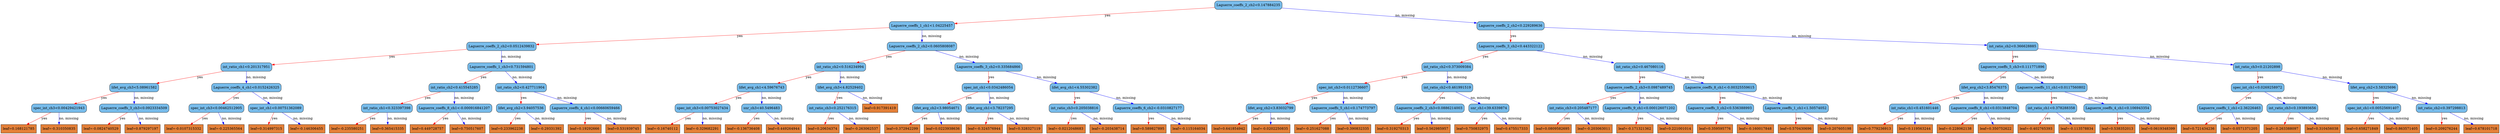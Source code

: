 digraph {
	graph [bb="0,0,8415.8,567",
		rankdir=TB
	];
	node [label="\N"];
	0	[fillcolor="#78bceb",
		height=0.5,
		label="Laguerre_coeffs_2_ch2<0.147884235",
		pos="4407.9,549",
		shape=box,
		style="filled, rounded",
		width=3.1076];
	1	[fillcolor="#78bceb",
		height=0.5,
		label="Laguerre_coeffs_1_ch1<1.04225457",
		pos="3038.9,460.5",
		shape=box,
		style="filled, rounded",
		width=3.0139];
	0 -> 1	[color="#FF0000",
		label=yes,
		lp="3855.9,504.75",
		pos="e,3147.6,468.37 4295.6,540.9 4040.8,524.81 3421.1,485.65 3159.1,469.09"];
	2	[fillcolor="#78bceb",
		height=0.5,
		label="Laguerre_coeffs_2_ch2<0.229289636",
		pos="5118.9,460.5",
		shape=box,
		style="filled, rounded",
		width=3.1076];
	0 -> 2	[color="#0000FF",
		label="no, missing",
		lp="4859.8,504.75",
		pos="e,5006.6,475.16 4520.1,534.34 4649.6,518.6 4861.6,492.8 4995.5,476.51"];
	3	[fillcolor="#78bceb",
		height=0.5,
		label="Laguerre_coeffs_2_ch2<0.0512439832",
		pos="1592.9,372",
		shape=box,
		style="filled, rounded",
		width=3.2014];
	1 -> 3	[color="#FF0000",
		label=yes,
		lp="2454.9,416.25",
		pos="e,1708.5,379.92 2929.9,452.98 2667.2,437.27 2000.2,397.37 1719.9,380.6"];
	4	[fillcolor="#78bceb",
		height=0.5,
		label="Laguerre_coeffs_2_ch2<0.0605808087",
		pos="3038.9,372",
		shape=box,
		style="filled, rounded",
		width=3.2014];
	1 -> 4	[color="#0000FF",
		label="no, missing",
		lp="3070.8,416.25",
		pos="e,3038.9,390.35 3038.9,442.41 3038.9,430.76 3038.9,415.05 3038.9,401.52"];
	5	[fillcolor="#78bceb",
		height=0.5,
		label="Laguerre_coeffs_3_ch2<0.443322122",
		pos="5118.9,372",
		shape=box,
		style="filled, rounded",
		width=3.1076];
	2 -> 5	[color="#FF0000",
		label=yes,
		lp="5127.9,416.25",
		pos="e,5118.9,390.35 5118.9,442.41 5118.9,430.76 5118.9,415.05 5118.9,401.52"];
	6	[fillcolor="#78bceb",
		height=0.5,
		label="int_ratio_ch2<0.366628885",
		pos="6732.9,372",
		shape=box,
		style="filled, rounded",
		width=2.3264];
	2 -> 6	[color="#0000FF",
		label="no, missing",
		lp="6102.8,416.25",
		pos="e,6648.6,377.51 5231.1,453.49 5532.5,437.33 6356,393.2 6637.3,378.12"];
	7	[fillcolor="#78bceb",
		height=0.5,
		label="int_ratio_ch1<0.201317951",
		pos="768.88,283.5",
		shape=box,
		style="filled, rounded",
		width=2.3264];
	3 -> 7	[color="#FF0000",
		label=yes,
		lp="1263.9,327.75",
		pos="e,852.9,293.32 1477.4,358.88 1313.4,341.67 1016.1,310.45 864.04,294.49"];
	8	[fillcolor="#78bceb",
		height=0.5,
		label="Laguerre_coeffs_1_ch3<0.731594801",
		pos="1592.9,283.5",
		shape=box,
		style="filled, rounded",
		width=3.1076];
	3 -> 8	[color="#0000FF",
		label="no, missing",
		lp="1624.8,327.75",
		pos="e,1592.9,301.85 1592.9,353.91 1592.9,342.26 1592.9,326.55 1592.9,313.02"];
	9	[fillcolor="#78bceb",
		height=0.5,
		label="int_ratio_ch2<0.516234994",
		pos="2813.9,283.5",
		shape=box,
		style="filled, rounded",
		width=2.3264];
	4 -> 9	[color="#FF0000",
		label=yes,
		lp="2955.9,327.75",
		pos="e,2859.1,301.87 2993.6,353.6 2957.8,339.85 2907.7,320.58 2869.5,305.89"];
	10	[fillcolor="#78bceb",
		height=0.5,
		label="Laguerre_coeffs_3_ch2<0.335684866",
		pos="3214.9,283.5",
		shape=box,
		style="filled, rounded",
		width=3.1076];
	4 -> 10	[color="#0000FF",
		label="no, missing",
		lp="3174.8,327.75",
		pos="e,3179.4,301.91 3074.1,353.7 3101.4,340.25 3139.6,321.49 3169.3,306.89"];
	15	[fillcolor="#78bceb",
		height=0.5,
		label="lifet_avg_ch3<5.08961582",
		pos="458.88,195",
		shape=box,
		style="filled, rounded",
		width=2.2639];
	7 -> 15	[color="#FF0000",
		label=yes,
		lp="650.88,239.25",
		pos="e,521.4,213.45 706.51,265.1 656.25,251.07 585.46,231.32 532.43,216.53"];
	16	[fillcolor="#78bceb",
		height=0.5,
		label="Laguerre_coeffs_4_ch1<0.0152426325",
		pos="768.88,195",
		shape=box,
		style="filled, rounded",
		width=3.2014];
	7 -> 16	[color="#0000FF",
		label="no, missing",
		lp="800.75,239.25",
		pos="e,768.88,213.35 768.88,265.41 768.88,253.76 768.88,238.05 768.88,224.52"];
	17	[fillcolor="#78bceb",
		height=0.5,
		label="int_ratio_ch2<0.415545285",
		pos="1525.9,195",
		shape=box,
		style="filled, rounded",
		width=2.3264];
	8 -> 17	[color="#FF0000",
		label=yes,
		lp="1574.9,239.25",
		pos="e,1539.3,213.35 1579.6,265.41 1570.1,253.05 1557,236.13 1546.1,222.08"];
	18	[fillcolor="#78bceb",
		height=0.5,
		label="int_ratio_ch2<0.427711904",
		pos="1749.9,195",
		shape=box,
		style="filled, rounded",
		width=2.3264];
	8 -> 18	[color="#0000FF",
		label="no, missing",
		lp="1717.8,239.25",
		pos="e,1718.3,213.41 1624.3,265.2 1648.4,251.93 1681.9,233.48 1708.2,218.96"];
	31	[fillcolor="#78bceb",
		height=0.5,
		label="spec_int_ch3<0.00429421943",
		pos="193.88,106.5",
		shape=box,
		style="filled, rounded",
		width=2.5035];
	15 -> 31	[color="#FF0000",
		label=yes,
		lp="359.88,150.75",
		pos="e,247.1,124.87 405.57,176.6 362.98,162.7 303.15,143.17 257.96,128.42"];
	32	[fillcolor="#78bceb",
		height=0.5,
		label="Laguerre_coeffs_3_ch3<0.0923334509",
		pos="458.88,106.5",
		shape=box,
		style="filled, rounded",
		width=3.2014];
	15 -> 32	[color="#0000FF",
		label="no, missing",
		lp="490.75,150.75",
		pos="e,458.88,124.85 458.88,176.91 458.88,165.26 458.88,149.55 458.88,136.02"];
	33	[fillcolor="#78bceb",
		height=0.5,
		label="spec_int_ch3<0.00462512905",
		pos="708.88,106.5",
		shape=box,
		style="filled, rounded",
		width=2.5035];
	16 -> 33	[color="#FF0000",
		label=yes,
		lp="753.88,150.75",
		pos="e,720.91,124.85 757.02,176.91 748.53,164.67 736.93,147.95 727.25,133.99"];
	34	[fillcolor="#78bceb",
		height=0.5,
		label="spec_int_ch1<0.00751362089",
		pos="906.88,106.5",
		shape=box,
		style="filled, rounded",
		width=2.5035];
	16 -> 34	[color="#0000FF",
		label="no, missing",
		lp="882.75,150.75",
		pos="e,879.33,124.77 796.47,176.7 817.53,163.5 846.76,145.18 869.85,130.71"];
	63	[fillcolor="#e48038",
		height=0.5,
		label="leaf=0.168121785",
		pos="57.875,18",
		shape=box,
		style=filled,
		width=1.6076];
	31 -> 63	[color="#FF0000",
		label=yes,
		lp="147.88,62.25",
		pos="e,85.023,36.267 166.68,88.203 146.02,75.062 117.38,56.846 94.67,42.403"];
	64	[fillcolor="#e48038",
		height=0.5,
		label="leaf=-0.310350835",
		pos="193.88,18",
		shape=box,
		style=filled,
		width=1.6701];
	31 -> 64	[color="#0000FF",
		label="no, missing",
		lp="225.75,62.25",
		pos="e,193.88,36.35 193.88,88.41 193.88,76.758 193.88,61.047 193.88,47.519"];
	65	[fillcolor="#e48038",
		height=0.5,
		label="leaf=-0.0824740529",
		pos="335.88,18",
		shape=box,
		style=filled,
		width=1.7639];
	32 -> 65	[color="#FF0000",
		label=yes,
		lp="417.88,62.25",
		pos="e,360.43,36.267 434.28,88.203 415.76,75.179 390.16,57.173 369.71,42.792"];
	66	[fillcolor="#e48038",
		height=0.5,
		label="leaf=0.879297197",
		pos="474.88,18",
		shape=box,
		style=filled,
		width=1.6076];
	32 -> 66	[color="#0000FF",
		label="no, missing",
		lp="500.75,62.25",
		pos="e,471.67,36.35 462.04,88.41 464.19,76.758 467.1,61.047 469.6,47.519"];
	67	[fillcolor="#e48038",
		height=0.5,
		label="leaf=-0.0107315332",
		pos="613.88,18",
		shape=box,
		style=filled,
		width=1.7639];
	33 -> 67	[color="#FF0000",
		label=yes,
		lp="679.88,62.25",
		pos="e,632.93,36.35 690.11,88.41 676.14,75.698 656.88,58.157 641.21,43.889"];
	68	[fillcolor="#e48038",
		height=0.5,
		label="leaf=-0.225365564",
		pos="755.88,18",
		shape=box,
		style=filled,
		width=1.6701];
	33 -> 68	[color="#0000FF",
		label="no, missing",
		lp="768.75,62.25",
		pos="e,746.45,36.35 718.16,88.41 724.68,76.405 733.55,60.091 741.04,46.295"];
	69	[fillcolor="#e48038",
		height=0.5,
		label="leaf=0.314997315",
		pos="891.88,18",
		shape=box,
		style=filled,
		width=1.6076];
	34 -> 69	[color="#FF0000",
		label=yes,
		lp="909.88,62.25",
		pos="e,894.88,36.35 903.91,88.41 901.89,76.758 899.17,61.047 896.82,47.519"];
	70	[fillcolor="#e48038",
		height=0.5,
		label="leaf=-0.146306455",
		pos="1027.9,18",
		shape=box,
		style=filled,
		width=1.6701];
	34 -> 70	[color="#0000FF",
		label="no, missing",
		lp="1010.8,62.25",
		pos="e,1003.7,36.267 931.07,88.203 949.29,75.179 974.48,57.173 994.59,42.792"];
	35	[fillcolor="#78bceb",
		height=0.5,
		label="int_ratio_ch1<0.323397398",
		pos="1299.9,106.5",
		shape=box,
		style="filled, rounded",
		width=2.3264];
	17 -> 35	[color="#FF0000",
		label=yes,
		lp="1442.9,150.75",
		pos="e,1345.3,124.87 1480.4,176.6 1444.5,162.85 1394.1,143.58 1355.8,128.89"];
	36	[fillcolor="#78bceb",
		height=0.5,
		label="Laguerre_coeffs_8_ch1<-0.000916841207",
		pos="1525.9,106.5",
		shape=box,
		style="filled, rounded",
		width=3.4514];
	17 -> 36	[color="#0000FF",
		label="no, missing",
		lp="1557.8,150.75",
		pos="e,1525.9,124.85 1525.9,176.91 1525.9,165.26 1525.9,149.55 1525.9,136.02"];
	37	[fillcolor="#78bceb",
		height=0.5,
		label="lifet_avg_ch2<3.94057536",
		pos="1749.9,106.5",
		shape=box,
		style="filled, rounded",
		width=2.2639];
	18 -> 37	[color="#FF0000",
		label=yes,
		lp="1758.9,150.75",
		pos="e,1749.9,124.85 1749.9,176.91 1749.9,165.26 1749.9,149.55 1749.9,136.02"];
	38	[fillcolor="#78bceb",
		height=0.5,
		label="Laguerre_coeffs_4_ch1<0.00660659466",
		pos="1967.9,106.5",
		shape=box,
		style="filled, rounded",
		width=3.2951];
	18 -> 38	[color="#0000FF",
		label="no, missing",
		lp="1910.8,150.75",
		pos="e,1924.1,124.87 1793.7,176.6 1828.2,162.9 1876.5,143.75 1913.5,129.08"];
	71	[fillcolor="#e48038",
		height=0.5,
		label="leaf=-0.235580251",
		pos="1165.9,18",
		shape=box,
		style=filled,
		width=1.6701];
	35 -> 71	[color="#FF0000",
		label=yes,
		lp="1254.9,62.25",
		pos="e,1192.6,36.267 1273.1,88.203 1252.7,75.062 1224.5,56.846 1202.1,42.403"];
	72	[fillcolor="#e48038",
		height=0.5,
		label="leaf=0.365415335",
		pos="1301.9,18",
		shape=box,
		style=filled,
		width=1.6076];
	35 -> 72	[color="#0000FF",
		label="no, missing",
		lp="1333.8,62.25",
		pos="e,1301.5,36.35 1300.3,88.41 1300.5,76.758 1300.9,61.047 1301.2,47.519"];
	73	[fillcolor="#e48038",
		height=0.5,
		label="leaf=0.449728757",
		pos="1435.9,18",
		shape=box,
		style=filled,
		width=1.6076];
	36 -> 73	[color="#FF0000",
		label=yes,
		lp="1498.9,62.25",
		pos="e,1453.9,36.35 1508.1,88.41 1495,75.816 1477,58.481 1462.2,44.286"];
	74	[fillcolor="#e48038",
		height=0.5,
		label="leaf=0.750517607",
		pos="1569.9,18",
		shape=box,
		style=filled,
		width=1.6076];
	36 -> 74	[color="#0000FF",
		label="no, missing",
		lp="1583.8,62.25",
		pos="e,1561,36.35 1534.6,88.41 1540.7,76.405 1549,60.091 1556,46.295"];
	75	[fillcolor="#e48038",
		height=0.5,
		label="leaf=0.233962238",
		pos="1703.9,18",
		shape=box,
		style=filled,
		width=1.6076];
	37 -> 75	[color="#FF0000",
		label=yes,
		lp="1740.9,62.25",
		pos="e,1713.1,36.35 1740.8,88.41 1734.4,76.405 1725.7,60.091 1718.4,46.295"];
	76	[fillcolor="#e48038",
		height=0.5,
		label="leaf=-0.29331392",
		pos="1836.9,18",
		shape=box,
		style=filled,
		width=1.5764];
	37 -> 76	[color="#0000FF",
		label="no, missing",
		lp="1833.8,62.25",
		pos="e,1819.4,36.35 1767.1,88.41 1779.7,75.816 1797.2,58.481 1811.4,44.286"];
	77	[fillcolor="#e48038",
		height=0.5,
		label="leaf=0.19292666",
		pos="1965.9,18",
		shape=box,
		style=filled,
		width=1.5139];
	38 -> 77	[color="#FF0000",
		label=yes,
		lp="1976.9,62.25",
		pos="e,1966.3,36.35 1967.5,88.41 1967.2,76.758 1966.8,61.047 1966.5,47.519"];
	78	[fillcolor="#e48038",
		height=0.5,
		label="leaf=0.531939745",
		pos="2095.9,18",
		shape=box,
		style=filled,
		width=1.6076];
	38 -> 78	[color="#0000FF",
		label="no, missing",
		lp="2075.8,62.25",
		pos="e,2070.3,36.267 1993.5,88.203 2012.8,75.12 2039.6,57.01 2061,42.597"];
	19	[fillcolor="#78bceb",
		height=0.5,
		label="lifet_avg_ch1<4.59676743",
		pos="2585.9,195",
		shape=box,
		style="filled, rounded",
		width=2.2639];
	9 -> 19	[color="#FF0000",
		label=yes,
		lp="2729.9,239.25",
		pos="e,2631.7,213.37 2768,265.1 2731.8,251.35 2681,232.08 2642.2,217.39"];
	20	[fillcolor="#78bceb",
		height=0.5,
		label="lifet_avg_ch3<4.82529402",
		pos="2813.9,195",
		shape=box,
		style="filled, rounded",
		width=2.2639];
	9 -> 20	[color="#0000FF",
		label="no, missing",
		lp="2845.8,239.25",
		pos="e,2813.9,213.35 2813.9,265.41 2813.9,253.76 2813.9,238.05 2813.9,224.52"];
	21	[fillcolor="#78bceb",
		height=0.5,
		label="spec_int_ch1<0.0342486054",
		pos="3214.9,195",
		shape=box,
		style="filled, rounded",
		width=2.4097];
	10 -> 21	[color="#FF0000",
		label=yes,
		lp="3223.9,239.25",
		pos="e,3214.9,213.35 3214.9,265.41 3214.9,253.76 3214.9,238.05 3214.9,224.52"];
	22	[fillcolor="#78bceb",
		height=0.5,
		label="lifet_avg_ch1<4.55302382",
		pos="3616.9,195",
		shape=box,
		style="filled, rounded",
		width=2.2639];
	10 -> 22	[color="#0000FF",
		label="no, missing",
		lp="3484.8,239.25",
		pos="e,3535.8,213.45 3295.7,265.1 3362,250.84 3455.8,230.66 3524.9,215.79"];
	39	[fillcolor="#78bceb",
		height=0.5,
		label="spec_int_ch3<0.00753027434",
		pos="2363.9,106.5",
		shape=box,
		style="filled, rounded",
		width=2.5035];
	19 -> 39	[color="#FF0000",
		label=yes,
		lp="2503.9,150.75",
		pos="e,2408.5,124.87 2541.2,176.6 2505.9,162.85 2456.5,143.58 2418.8,128.89"];
	40	[fillcolor="#78bceb",
		height=0.5,
		label="snr_ch3<40.5496483",
		pos="2585.9,106.5",
		shape=box,
		style="filled, rounded",
		width=1.8264];
	19 -> 40	[color="#0000FF",
		label="no, missing",
		lp="2617.8,150.75",
		pos="e,2585.9,124.85 2585.9,176.91 2585.9,165.26 2585.9,149.55 2585.9,136.02"];
	41	[fillcolor="#78bceb",
		height=0.5,
		label="int_ratio_ch3<0.252176315",
		pos="2804.9,106.5",
		shape=box,
		style="filled, rounded",
		width=2.3264];
	20 -> 41	[color="#FF0000",
		label=yes,
		lp="2819.9,150.75",
		pos="e,2806.7,124.85 2812.1,176.91 2810.9,165.26 2809.2,149.55 2807.8,136.02"];
	42	[fillcolor="#e48038",
		height=0.5,
		label="leaf=0.917391419",
		pos="2964.9,106.5",
		shape=box,
		style=filled,
		width=1.6076];
	20 -> 42	[color="#0000FF",
		label="no, missing",
		lp="2935.8,150.75",
		pos="e,2934.5,124.91 2844.1,176.7 2867.2,163.43 2899.5,144.98 2924.8,130.46"];
	79	[fillcolor="#e48038",
		height=0.5,
		label="leaf=-0.16740112",
		pos="2228.9,18",
		shape=box,
		style=filled,
		width=1.5764];
	39 -> 79	[color="#FF0000",
		label=yes,
		lp="2317.9,62.25",
		pos="e,2255.8,36.267 2336.9,88.203 2316.4,75.062 2287.9,56.846 2265.4,42.403"];
	80	[fillcolor="#e48038",
		height=0.5,
		label="leaf=-0.329682291",
		pos="2363.9,18",
		shape=box,
		style=filled,
		width=1.6701];
	39 -> 80	[color="#0000FF",
		label="no, missing",
		lp="2395.8,62.25",
		pos="e,2363.9,36.35 2363.9,88.41 2363.9,76.758 2363.9,61.047 2363.9,47.519"];
	81	[fillcolor="#e48038",
		height=0.5,
		label="leaf=-0.136736408",
		pos="2501.9,18",
		shape=box,
		style=filled,
		width=1.6701];
	40 -> 81	[color="#FF0000",
		label=yes,
		lp="2560.9,62.25",
		pos="e,2518.7,36.35 2569.3,88.41 2557,75.816 2540.2,58.481 2526.4,44.286"];
	82	[fillcolor="#e48038",
		height=0.5,
		label="leaf=0.449264944",
		pos="2637.9,18",
		shape=box,
		style=filled,
		width=1.6076];
	40 -> 82	[color="#0000FF",
		label="no, missing",
		lp="2648.8,62.25",
		pos="e,2627.4,36.35 2596.1,88.41 2603.4,76.287 2613.4,59.77 2621.7,45.89"];
	83	[fillcolor="#e48038",
		height=0.5,
		label="leaf=0.20634374",
		pos="2767.9,18",
		shape=box,
		style=filled,
		width=1.5139];
	41 -> 83	[color="#FF0000",
		label=yes,
		lp="2798.9,62.25",
		pos="e,2775.3,36.35 2797.6,88.41 2792.5,76.522 2785.6,60.41 2779.7,46.702"];
	84	[fillcolor="#e48038",
		height=0.5,
		label="leaf=-0.263062537",
		pos="2900.9,18",
		shape=box,
		style=filled,
		width=1.6701];
	41 -> 84	[color="#0000FF",
		label="no, missing",
		lp="2893.8,62.25",
		pos="e,2881.6,36.35 2823.8,88.41 2837.9,75.698 2857.4,58.157 2873.3,43.889"];
	43	[fillcolor="#78bceb",
		height=0.5,
		label="lifet_avg_ch2<3.98054671",
		pos="3144.9,106.5",
		shape=box,
		style="filled, rounded",
		width=2.2639];
	21 -> 43	[color="#FF0000",
		label=yes,
		lp="3195.9,150.75",
		pos="e,3158.9,124.85 3201,176.91 3191,164.55 3177.3,147.63 3166,133.58"];
	44	[fillcolor="#78bceb",
		height=0.5,
		label="lifet_avg_ch1<3.78237295",
		pos="3325.9,106.5",
		shape=box,
		style="filled, rounded",
		width=2.2639];
	21 -> 44	[color="#0000FF",
		label="no, missing",
		lp="3312.8,150.75",
		pos="e,3303.7,124.77 3237.1,176.7 3253.6,163.8 3276.5,146 3294.8,131.68"];
	45	[fillcolor="#78bceb",
		height=0.5,
		label="int_ratio_ch3<0.205038816",
		pos="3616.9,106.5",
		shape=box,
		style="filled, rounded",
		width=2.3264];
	22 -> 45	[color="#FF0000",
		label=yes,
		lp="3625.9,150.75",
		pos="e,3616.9,124.85 3616.9,176.91 3616.9,165.26 3616.9,149.55 3616.9,136.02"];
	46	[fillcolor="#78bceb",
		height=0.5,
		label="Laguerre_coeffs_6_ch2<-0.0310827177",
		pos="3865.9,106.5",
		shape=box,
		style="filled, rounded",
		width=3.2639];
	22 -> 46	[color="#0000FF",
		label="no, missing",
		lp="3795.8,150.75",
		pos="e,3815.9,124.87 3667,176.6 3706.8,162.76 3762.7,143.34 3805.1,128.61"];
	85	[fillcolor="#e48038",
		height=0.5,
		label="leaf=0.372942299",
		pos="3036.9,18",
		shape=box,
		style=filled,
		width=1.6076];
	43 -> 85	[color="#FF0000",
		label=yes,
		lp="3109.9,62.25",
		pos="e,3058.4,36.267 3123.3,88.203 3107.2,75.356 3085.1,57.661 3067.3,43.38"];
	86	[fillcolor="#e48038",
		height=0.5,
		label="leaf=0.0223938636",
		pos="3173.9,18",
		shape=box,
		style=filled,
		width=1.7014];
	43 -> 86	[color="#0000FF",
		label="no, missing",
		lp="3194.8,62.25",
		pos="e,3168.1,36.35 3150.6,88.41 3154.6,76.64 3159.9,60.729 3164.5,47.11"];
	87	[fillcolor="#e48038",
		height=0.5,
		label="leaf=-0.324576944",
		pos="3312.9,18",
		shape=box,
		style=filled,
		width=1.6701];
	44 -> 87	[color="#FF0000",
		label=yes,
		lp="3329.9,62.25",
		pos="e,3315.5,36.35 3323.3,88.41 3321.6,76.758 3319.2,61.047 3317.2,47.519"];
	88	[fillcolor="#e48038",
		height=0.5,
		label="leaf=0.328327119",
		pos="3448.9,18",
		shape=box,
		style=filled,
		width=1.6076];
	44 -> 88	[color="#0000FF",
		label="no, missing",
		lp="3430.8,62.25",
		pos="e,3424.3,36.267 3350.5,88.203 3369,75.179 3394.6,57.173 3415,42.792"];
	89	[fillcolor="#e48038",
		height=0.5,
		label="leaf=-0.0212048683",
		pos="3587.9,18",
		shape=box,
		style=filled,
		width=1.7639];
	45 -> 89	[color="#FF0000",
		label=yes,
		lp="3614.9,62.25",
		pos="e,3593.7,36.35 3611.1,88.41 3607.2,76.64 3601.9,60.729 3597.3,47.11"];
	90	[fillcolor="#e48038",
		height=0.5,
		label="leaf=-0.203438714",
		pos="3729.9,18",
		shape=box,
		style=filled,
		width=1.6701];
	45 -> 90	[color="#0000FF",
		label="no, missing",
		lp="3715.8,62.25",
		pos="e,3707.3,36.267 3639.5,88.203 3656.3,75.297 3679.6,57.498 3698.3,43.183"];
	91	[fillcolor="#e48038",
		height=0.5,
		label="leaf=0.589827895",
		pos="3865.9,18",
		shape=box,
		style=filled,
		width=1.6076];
	46 -> 91	[color="#FF0000",
		label=yes,
		lp="3874.9,62.25",
		pos="e,3865.9,36.35 3865.9,88.41 3865.9,76.758 3865.9,61.047 3865.9,47.519"];
	92	[fillcolor="#e48038",
		height=0.5,
		label="leaf=-0.115164034",
		pos="4001.9,18",
		shape=box,
		style=filled,
		width=1.6701];
	46 -> 92	[color="#0000FF",
		label="no, missing",
		lp="3978.8,62.25",
		pos="e,3974.7,36.267 3893.1,88.203 3913.7,75.062 3942.4,56.846 3965.1,42.403"];
	11	[fillcolor="#78bceb",
		height=0.5,
		label="int_ratio_ch2<0.373009384",
		pos="4888.9,283.5",
		shape=box,
		style="filled, rounded",
		width=2.3264];
	5 -> 11	[color="#FF0000",
		label=yes,
		lp="5033.9,327.75",
		pos="e,4935.1,301.87 5072.6,353.6 5036,339.85 4984.8,320.58 4945.7,305.89"];
	12	[fillcolor="#78bceb",
		height=0.5,
		label="int_ratio_ch2<0.467080116",
		pos="5512.9,283.5",
		shape=box,
		style="filled, rounded",
		width=2.3264];
	5 -> 12	[color="#0000FF",
		label="no, missing",
		lp="5383.8,327.75",
		pos="e,5433.4,301.95 5198.1,353.6 5263,339.37 5354.6,319.24 5422.3,304.38"];
	13	[fillcolor="#78bceb",
		height=0.5,
		label="Laguerre_coeffs_5_ch3<0.111771896",
		pos="6732.9,283.5",
		shape=box,
		style="filled, rounded",
		width=3.1076];
	6 -> 13	[color="#FF0000",
		label=yes,
		lp="6741.9,327.75",
		pos="e,6732.9,301.85 6732.9,353.91 6732.9,342.26 6732.9,326.55 6732.9,313.02"];
	14	[fillcolor="#78bceb",
		height=0.5,
		label="int_ratio_ch3<0.21202898",
		pos="7562.9,283.5",
		shape=box,
		style="filled, rounded",
		width=2.2326];
	6 -> 14	[color="#0000FF",
		label="no, missing",
		lp="7254.8,327.75",
		pos="e,7482.2,292.91 6817,362.23 6973.6,345.91 7308.4,311.02 7470.8,294.1"];
	23	[fillcolor="#78bceb",
		height=0.5,
		label="spec_int_ch3<0.0112736607",
		pos="4499.9,195",
		shape=box,
		style="filled, rounded",
		width=2.4097];
	11 -> 23	[color="#FF0000",
		label=yes,
		lp="4738.9,239.25",
		pos="e,4578.3,213.45 4810.6,265.1 4746.6,250.87 4656.1,230.74 4589.3,215.88"];
	24	[fillcolor="#78bceb",
		height=0.5,
		label="int_ratio_ch2<0.461991519",
		pos="4888.9,195",
		shape=box,
		style="filled, rounded",
		width=2.3264];
	11 -> 24	[color="#0000FF",
		label="no, missing",
		lp="4920.8,239.25",
		pos="e,4888.9,213.35 4888.9,265.41 4888.9,253.76 4888.9,238.05 4888.9,224.52"];
	25	[fillcolor="#78bceb",
		height=0.5,
		label="Laguerre_coeffs_2_ch3<0.0987489745",
		pos="5512.9,195",
		shape=box,
		style="filled, rounded",
		width=3.2014];
	12 -> 25	[color="#FF0000",
		label=yes,
		lp="5521.9,239.25",
		pos="e,5512.9,213.35 5512.9,265.41 5512.9,253.76 5512.9,238.05 5512.9,224.52"];
	26	[fillcolor="#78bceb",
		height=0.5,
		label="Laguerre_coeffs_8_ch1<-0.00325559615",
		pos="5794.9,195",
		shape=box,
		style="filled, rounded",
		width=3.3576];
	12 -> 26	[color="#0000FF",
		label="no, missing",
		lp="5711.8,239.25",
		pos="e,5738.2,213.37 5569.6,265.1 5615.1,251.14 5679.1,231.51 5727.3,216.73"];
	47	[fillcolor="#78bceb",
		height=0.5,
		label="lifet_avg_ch2<3.83032799",
		pos="4276.9,106.5",
		shape=box,
		style="filled, rounded",
		width=2.2639];
	23 -> 47	[color="#FF0000",
		label=yes,
		lp="4417.9,150.75",
		pos="e,4321.7,124.87 4455,176.6 4419.6,162.85 4369.9,143.58 4332,128.89"];
	48	[fillcolor="#78bceb",
		height=0.5,
		label="Laguerre_coeffs_5_ch1<0.174773797",
		pos="4499.9,106.5",
		shape=box,
		style="filled, rounded",
		width=3.1076];
	23 -> 48	[color="#0000FF",
		label="no, missing",
		lp="4531.8,150.75",
		pos="e,4499.9,124.85 4499.9,176.91 4499.9,165.26 4499.9,149.55 4499.9,136.02"];
	49	[fillcolor="#78bceb",
		height=0.5,
		label="Laguerre_coeffs_2_ch3<0.0886214003",
		pos="4789.9,106.5",
		shape=box,
		style="filled, rounded",
		width=3.2014];
	24 -> 49	[color="#FF0000",
		label=yes,
		lp="4857.9,150.75",
		pos="e,4809.7,124.85 4869.3,176.91 4854.8,164.2 4834.7,146.66 4818.4,132.39"];
	50	[fillcolor="#78bceb",
		height=0.5,
		label="snr_ch1<39.6339874",
		pos="4988.9,106.5",
		shape=box,
		style="filled, rounded",
		width=1.8264];
	24 -> 50	[color="#0000FF",
		label="no, missing",
		lp="4979.8,150.75",
		pos="e,4968.8,124.85 4908.6,176.91 4923.5,164.08 4944,146.33 4960.6,131.99"];
	93	[fillcolor="#e48038",
		height=0.5,
		label="leaf=0.641854942",
		pos="4137.9,18",
		shape=box,
		style=filled,
		width=1.6076];
	47 -> 93	[color="#FF0000",
		label=yes,
		lp="4228.9,62.25",
		pos="e,4165.6,36.267 4249.1,88.203 4227.9,75.003 4198.4,56.683 4175.2,42.209"];
	94	[fillcolor="#e48038",
		height=0.5,
		label="leaf=-0.0202250835",
		pos="4276.9,18",
		shape=box,
		style=filled,
		width=1.7639];
	47 -> 94	[color="#0000FF",
		label="no, missing",
		lp="4308.8,62.25",
		pos="e,4276.9,36.35 4276.9,88.41 4276.9,76.758 4276.9,61.047 4276.9,47.519"];
	95	[fillcolor="#e48038",
		height=0.5,
		label="leaf=-0.251627088",
		pos="4418.9,18",
		shape=box,
		style=filled,
		width=1.6701];
	48 -> 95	[color="#FF0000",
		label=yes,
		lp="4475.9,62.25",
		pos="e,4435.1,36.35 4483.9,88.41 4472.2,75.934 4456.1,58.805 4442.9,44.685"];
	96	[fillcolor="#e48038",
		height=0.5,
		label="leaf=0.390832335",
		pos="4554.9,18",
		shape=box,
		style=filled,
		width=1.6076];
	48 -> 96	[color="#0000FF",
		label="no, missing",
		lp="4564.8,62.25",
		pos="e,4543.8,36.35 4510.7,88.41 4518.4,76.287 4529,59.77 4537.8,45.89"];
	97	[fillcolor="#e48038",
		height=0.5,
		label="leaf=0.319270313",
		pos="4688.9,18",
		shape=box,
		style=filled,
		width=1.6076];
	49 -> 97	[color="#FF0000",
		label=yes,
		lp="4757.9,62.25",
		pos="e,4709.1,36.35 4769.9,88.41 4754.9,75.581 4734.2,57.831 4717.5,43.493"];
	98	[fillcolor="#e48038",
		height=0.5,
		label="leaf=0.562985957",
		pos="4822.9,18",
		shape=box,
		style=filled,
		width=1.6076];
	49 -> 98	[color="#0000FF",
		label="no, missing",
		lp="4841.8,62.25",
		pos="e,4816.3,36.35 4796.4,88.41 4800.9,76.522 4807.1,60.41 4812.3,46.702"];
	99	[fillcolor="#e48038",
		height=0.5,
		label="leaf=0.750832975",
		pos="4956.9,18",
		shape=box,
		style=filled,
		width=1.6076];
	50 -> 99	[color="#FF0000",
		label=yes,
		lp="4984.9,62.25",
		pos="e,4963.3,36.35 4982.6,88.41 4978.2,76.64 4972.3,60.729 4967.3,47.11"];
	100	[fillcolor="#e48038",
		height=0.5,
		label="leaf=0.475517333",
		pos="5090.9,18",
		shape=box,
		style=filled,
		width=1.6076];
	50 -> 100	[color="#0000FF",
		label="no, missing",
		lp="5081.8,62.25",
		pos="e,5070.4,36.35 5009,88.41 5024.2,75.581 5045.1,57.831 5062,43.493"];
	51	[fillcolor="#78bceb",
		height=0.5,
		label="int_ratio_ch3<0.205487177",
		pos="5318.9,106.5",
		shape=box,
		style="filled, rounded",
		width=2.3264];
	25 -> 51	[color="#FF0000",
		label=yes,
		lp="5442.9,150.75",
		pos="e,5357.9,124.91 5474.1,176.7 5443.7,163.13 5401.1,144.16 5368.2,129.51"];
	52	[fillcolor="#78bceb",
		height=0.5,
		label="Laguerre_coeffs_9_ch1<0.000126071202",
		pos="5542.9,106.5",
		shape=box,
		style="filled, rounded",
		width=3.3889];
	25 -> 52	[color="#0000FF",
		label="no, missing",
		lp="5562.8,150.75",
		pos="e,5536.9,124.85 5518.8,176.91 5522.9,165.14 5528.4,149.23 5533.1,135.61"];
	53	[fillcolor="#78bceb",
		height=0.5,
		label="Laguerre_coeffs_3_ch2<0.536388993",
		pos="5794.9,106.5",
		shape=box,
		style="filled, rounded",
		width=3.1076];
	26 -> 53	[color="#FF0000",
		label=yes,
		lp="5803.9,150.75",
		pos="e,5794.9,124.85 5794.9,176.91 5794.9,165.26 5794.9,149.55 5794.9,136.02"];
	54	[fillcolor="#78bceb",
		height=0.5,
		label="Laguerre_coeffs_1_ch1<1.50574052",
		pos="6046.9,106.5",
		shape=box,
		style="filled, rounded",
		width=3.0139];
	26 -> 54	[color="#0000FF",
		label="no, missing",
		lp="5975.8,150.75",
		pos="e,5996.3,124.87 5845.6,176.6 5885.9,162.76 5942.5,143.34 5985.4,128.61"];
	101	[fillcolor="#e48038",
		height=0.5,
		label="leaf=0.0809582695",
		pos="5227.9,18",
		shape=box,
		style=filled,
		width=1.7014];
	51 -> 101	[color="#FF0000",
		label=yes,
		lp="5290.9,62.25",
		pos="e,5246.1,36.35 5300.9,88.41 5287.5,75.698 5269.1,58.157 5254.1,43.889"];
	102	[fillcolor="#e48038",
		height=0.5,
		label="leaf=-0.203063011",
		pos="5366.9,18",
		shape=box,
		style=filled,
		width=1.6701];
	51 -> 102	[color="#0000FF",
		label="no, missing",
		lp="5379.8,62.25",
		pos="e,5357.2,36.35 5328.4,88.41 5335,76.405 5344.1,60.091 5351.7,46.295"];
	103	[fillcolor="#e48038",
		height=0.5,
		label="leaf=-0.171321362",
		pos="5504.9,18",
		shape=box,
		style=filled,
		width=1.6701];
	52 -> 103	[color="#FF0000",
		label=yes,
		lp="5536.9,62.25",
		pos="e,5512.5,36.35 5535.4,88.41 5530.1,76.522 5523.1,60.41 5517,46.702"];
	104	[fillcolor="#e48038",
		height=0.5,
		label="leaf=0.221001014",
		pos="5640.9,18",
		shape=box,
		style=filled,
		width=1.6076];
	52 -> 104	[color="#0000FF",
		label="no, missing",
		lp="5632.8,62.25",
		pos="e,5621.2,36.35 5562.2,88.41 5576.6,75.698 5596.5,58.157 5612.7,43.889"];
	105	[fillcolor="#e48038",
		height=0.5,
		label="leaf=0.359595776",
		pos="5774.9,18",
		shape=box,
		style=filled,
		width=1.6076];
	53 -> 105	[color="#FF0000",
		label=yes,
		lp="5795.9,62.25",
		pos="e,5778.9,36.35 5790.9,88.41 5788.2,76.758 5784.6,61.047 5781.5,47.519"];
	106	[fillcolor="#e48038",
		height=0.5,
		label="leaf=-0.160017848",
		pos="5910.9,18",
		shape=box,
		style=filled,
		width=1.6701];
	53 -> 106	[color="#0000FF",
		label="no, missing",
		lp="5895.8,62.25",
		pos="e,5887.7,36.267 5818.1,88.203 5835.5,75.238 5859.5,57.336 5878.7,42.988"];
	107	[fillcolor="#e48038",
		height=0.5,
		label="leaf=0.570430696",
		pos="6046.9,18",
		shape=box,
		style=filled,
		width=1.6076];
	54 -> 107	[color="#FF0000",
		label=yes,
		lp="6055.9,62.25",
		pos="e,6046.9,36.35 6046.9,88.41 6046.9,76.758 6046.9,61.047 6046.9,47.519"];
	108	[fillcolor="#e48038",
		height=0.5,
		label="leaf=0.207605198",
		pos="6180.9,18",
		shape=box,
		style=filled,
		width=1.6076];
	54 -> 108	[color="#0000FF",
		label="no, missing",
		lp="6158.8,62.25",
		pos="e,6154.1,36.267 6073.7,88.203 6094,75.062 6122.2,56.846 6144.6,42.403"];
	27	[fillcolor="#78bceb",
		height=0.5,
		label="lifet_avg_ch2<3.85476375",
		pos="6681.9,195",
		shape=box,
		style="filled, rounded",
		width=2.2639];
	13 -> 27	[color="#FF0000",
		label=yes,
		lp="6721.9,239.25",
		pos="e,6692.1,213.35 6722.8,265.41 6715.7,253.29 6705.9,236.77 6697.7,222.89"];
	28	[fillcolor="#78bceb",
		height=0.5,
		label="Laguerre_coeffs_11_ch1<0.0117560802",
		pos="6908.9,195",
		shape=box,
		style="filled, rounded",
		width=3.2951];
	13 -> 28	[color="#0000FF",
		label="no, missing",
		lp="6868.8,239.25",
		pos="e,6873.4,213.41 6768.1,265.2 6795.4,251.75 6833.6,232.99 6863.3,218.39"];
	29	[fillcolor="#78bceb",
		height=0.5,
		label="spec_int_ch1<0.0269258972",
		pos="7562.9,195",
		shape=box,
		style="filled, rounded",
		width=2.4097];
	14 -> 29	[color="#FF0000",
		label=yes,
		lp="7571.9,239.25",
		pos="e,7562.9,213.35 7562.9,265.41 7562.9,253.76 7562.9,238.05 7562.9,224.52"];
	30	[fillcolor="#78bceb",
		height=0.5,
		label="lifet_avg_ch2<3.58325696",
		pos="7993.9,195",
		shape=box,
		style="filled, rounded",
		width=2.2639];
	14 -> 30	[color="#0000FF",
		label="no, missing",
		lp="7849.8,239.25",
		pos="e,7912,212.44 7643.7,266.28 7716.8,251.62 7824.3,230.03 7900.9,214.66"];
	55	[fillcolor="#78bceb",
		height=0.5,
		label="int_ratio_ch1<0.451601446",
		pos="6448.9,106.5",
		shape=box,
		style="filled, rounded",
		width=2.3264];
	27 -> 55	[color="#FF0000",
		label=yes,
		lp="6595.9,150.75",
		pos="e,6495.7,124.87 6635,176.6 6597.9,162.82 6545.8,143.5 6506.2,128.79"];
	56	[fillcolor="#78bceb",
		height=0.5,
		label="Laguerre_coeffs_8_ch1<0.0313848704",
		pos="6681.9,106.5",
		shape=box,
		style="filled, rounded",
		width=3.2014];
	27 -> 56	[color="#0000FF",
		label="no, missing",
		lp="6713.8,150.75",
		pos="e,6681.9,124.85 6681.9,176.91 6681.9,165.26 6681.9,149.55 6681.9,136.02"];
	57	[fillcolor="#78bceb",
		height=0.5,
		label="int_ratio_ch1<0.378288358",
		pos="6908.9,106.5",
		shape=box,
		style="filled, rounded",
		width=2.3264];
	28 -> 57	[color="#FF0000",
		label=yes,
		lp="6917.9,150.75",
		pos="e,6908.9,124.85 6908.9,176.91 6908.9,165.26 6908.9,149.55 6908.9,136.02"];
	58	[fillcolor="#78bceb",
		height=0.5,
		label="Laguerre_coeffs_4_ch1<0.106943354",
		pos="7130.9,106.5",
		shape=box,
		style="filled, rounded",
		width=3.1076];
	28 -> 58	[color="#0000FF",
		label="no, missing",
		lp="7071.8,150.75",
		pos="e,7086.3,124.87 6953.5,176.6 6988.8,162.85 7038.3,143.58 7076,128.89"];
	109	[fillcolor="#e48038",
		height=0.5,
		label="leaf=0.779236913",
		pos="6314.9,18",
		shape=box,
		style=filled,
		width=1.6076];
	55 -> 109	[color="#FF0000",
		label=yes,
		lp="6403.9,62.25",
		pos="e,6341.6,36.267 6422.1,88.203 6401.7,75.062 6373.5,56.846 6351.1,42.403"];
	110	[fillcolor="#e48038",
		height=0.5,
		label="leaf=0.119563244",
		pos="6448.9,18",
		shape=box,
		style=filled,
		width=1.6076];
	55 -> 110	[color="#0000FF",
		label="no, missing",
		lp="6480.8,62.25",
		pos="e,6448.9,36.35 6448.9,88.41 6448.9,76.758 6448.9,61.047 6448.9,47.519"];
	111	[fillcolor="#e48038",
		height=0.5,
		label="leaf=-0.228062138",
		pos="6584.9,18",
		shape=box,
		style=filled,
		width=1.6701];
	56 -> 111	[color="#FF0000",
		label=yes,
		lp="6651.9,62.25",
		pos="e,6604.3,36.35 6662.7,88.41 6648.5,75.698 6628.8,58.157 6612.8,43.889"];
	112	[fillcolor="#e48038",
		height=0.5,
		label="leaf=0.350752622",
		pos="6720.9,18",
		shape=box,
		style=filled,
		width=1.6076];
	56 -> 112	[color="#0000FF",
		label="no, missing",
		lp="6736.8,62.25",
		pos="e,6713.1,36.35 6689.6,88.41 6694.9,76.522 6702.2,60.41 6708.4,46.702"];
	113	[fillcolor="#e48038",
		height=0.5,
		label="leaf=-0.402765393",
		pos="6856.9,18",
		shape=box,
		style=filled,
		width=1.6701];
	57 -> 113	[color="#FF0000",
		label=yes,
		lp="6896.9,62.25",
		pos="e,6867.3,36.35 6898.6,88.41 6891.3,76.287 6881.4,59.77 6873,45.89"];
	114	[fillcolor="#e48038",
		height=0.5,
		label="leaf=-0.113578834",
		pos="6994.9,18",
		shape=box,
		style=filled,
		width=1.6701];
	57 -> 114	[color="#0000FF",
		label="no, missing",
		lp="6991.8,62.25",
		pos="e,6977.6,36.35 6925.9,88.41 6938.4,75.816 6955.6,58.481 6969.7,44.286"];
	115	[fillcolor="#e48038",
		height=0.5,
		label="leaf=0.538352013",
		pos="7130.9,18",
		shape=box,
		style=filled,
		width=1.6076];
	58 -> 115	[color="#FF0000",
		label=yes,
		lp="7139.9,62.25",
		pos="e,7130.9,36.35 7130.9,88.41 7130.9,76.758 7130.9,61.047 7130.9,47.519"];
	116	[fillcolor="#e48038",
		height=0.5,
		label="leaf=0.0619348399",
		pos="7267.9,18",
		shape=box,
		style=filled,
		width=1.7014];
	58 -> 116	[color="#0000FF",
		label="no, missing",
		lp="7243.8,62.25",
		pos="e,7240.5,36.267 7158.3,88.203 7179.1,75.062 7207.9,56.846 7230.8,42.403"];
	59	[fillcolor="#78bceb",
		height=0.5,
		label="Laguerre_coeffs_1_ch1<2.36226463",
		pos="7509.9,106.5",
		shape=box,
		style="filled, rounded",
		width=3.0139];
	29 -> 59	[color="#FF0000",
		label=yes,
		lp="7550.9,150.75",
		pos="e,7520.5,124.85 7552.4,176.91 7545,164.79 7534.9,148.27 7526.4,134.39"];
	60	[fillcolor="#78bceb",
		height=0.5,
		label="int_ratio_ch3<0.193893656",
		pos="7719.9,106.5",
		shape=box,
		style="filled, rounded",
		width=2.3264];
	29 -> 60	[color="#0000FF",
		label="no, missing",
		lp="7687.8,150.75",
		pos="e,7688.3,124.91 7594.3,176.7 7618.4,163.43 7651.9,144.98 7678.2,130.46"];
	61	[fillcolor="#78bceb",
		height=0.5,
		label="spec_int_ch1<0.00525691407",
		pos="7993.9,106.5",
		shape=box,
		style="filled, rounded",
		width=2.5035];
	30 -> 61	[color="#FF0000",
		label=yes,
		lp="8002.9,150.75",
		pos="e,7993.9,124.85 7993.9,176.91 7993.9,165.26 7993.9,149.55 7993.9,136.02"];
	62	[fillcolor="#78bceb",
		height=0.5,
		label="int_ratio_ch2<0.397298813",
		pos="8223.9,106.5",
		shape=box,
		style="filled, rounded",
		width=2.3264];
	30 -> 62	[color="#0000FF",
		label="no, missing",
		lp="8161.8,150.75",
		pos="e,8177.7,124.87 8040.1,176.6 8076.7,162.85 8127.9,143.58 8167,128.89"];
	117	[fillcolor="#e48038",
		height=0.5,
		label="leaf=0.721434236",
		pos="7404.9,18",
		shape=box,
		style=filled,
		width=1.6076];
	59 -> 117	[color="#FF0000",
		label=yes,
		lp="7475.9,62.25",
		pos="e,7425.8,36.267 7488.9,88.203 7473.3,75.356 7451.8,57.661 7434.5,43.38"];
	118	[fillcolor="#e48038",
		height=0.5,
		label="leaf=-0.0571371205",
		pos="7543.9,18",
		shape=box,
		style=filled,
		width=1.7639];
	59 -> 118	[color="#0000FF",
		label="no, missing",
		lp="7562.8,62.25",
		pos="e,7537.1,36.35 7516.6,88.41 7521.3,76.522 7527.6,60.41 7533,46.702"];
	119	[fillcolor="#e48038",
		height=0.5,
		label="leaf=-0.263388097",
		pos="7685.9,18",
		shape=box,
		style=filled,
		width=1.6701];
	60 -> 119	[color="#FF0000",
		label=yes,
		lp="7715.9,62.25",
		pos="e,7692.7,36.35 7713.2,88.41 7708.5,76.522 7702.2,60.41 7696.8,46.702"];
	120	[fillcolor="#e48038",
		height=0.5,
		label="leaf=0.310456038",
		pos="7821.9,18",
		shape=box,
		style=filled,
		width=1.6076];
	60 -> 120	[color="#0000FF",
		label="no, missing",
		lp="7812.8,62.25",
		pos="e,7801.4,36.35 7740,88.41 7755.2,75.581 7776.1,57.831 7793,43.493"];
	121	[fillcolor="#e48038",
		height=0.5,
		label="leaf=0.658271849",
		pos="7955.9,18",
		shape=box,
		style=filled,
		width=1.6076];
	61 -> 121	[color="#FF0000",
		label=yes,
		lp="7987.9,62.25",
		pos="e,7963.5,36.35 7986.4,88.41 7981.1,76.522 7974.1,60.41 7968,46.702"];
	122	[fillcolor="#e48038",
		height=0.5,
		label="leaf=0.863571405",
		pos="8089.9,18",
		shape=box,
		style=filled,
		width=1.6076];
	61 -> 122	[color="#0000FF",
		label="no, missing",
		lp="8082.8,62.25",
		pos="e,8070.6,36.35 8012.8,88.41 8026.9,75.698 8046.4,58.157 8062.3,43.889"];
	123	[fillcolor="#e48038",
		height=0.5,
		label="leaf=0.209276244",
		pos="8223.9,18",
		shape=box,
		style=filled,
		width=1.6076];
	62 -> 123	[color="#FF0000",
		label=yes,
		lp="8232.9,62.25",
		pos="e,8223.9,36.35 8223.9,88.41 8223.9,76.758 8223.9,61.047 8223.9,47.519"];
	124	[fillcolor="#e48038",
		height=0.5,
		label="leaf=0.678101718",
		pos="8357.9,18",
		shape=box,
		style=filled,
		width=1.6076];
	62 -> 124	[color="#0000FF",
		label="no, missing",
		lp="8335.8,62.25",
		pos="e,8331.1,36.267 8250.7,88.203 8271,75.062 8299.2,56.846 8321.6,42.403"];
}
